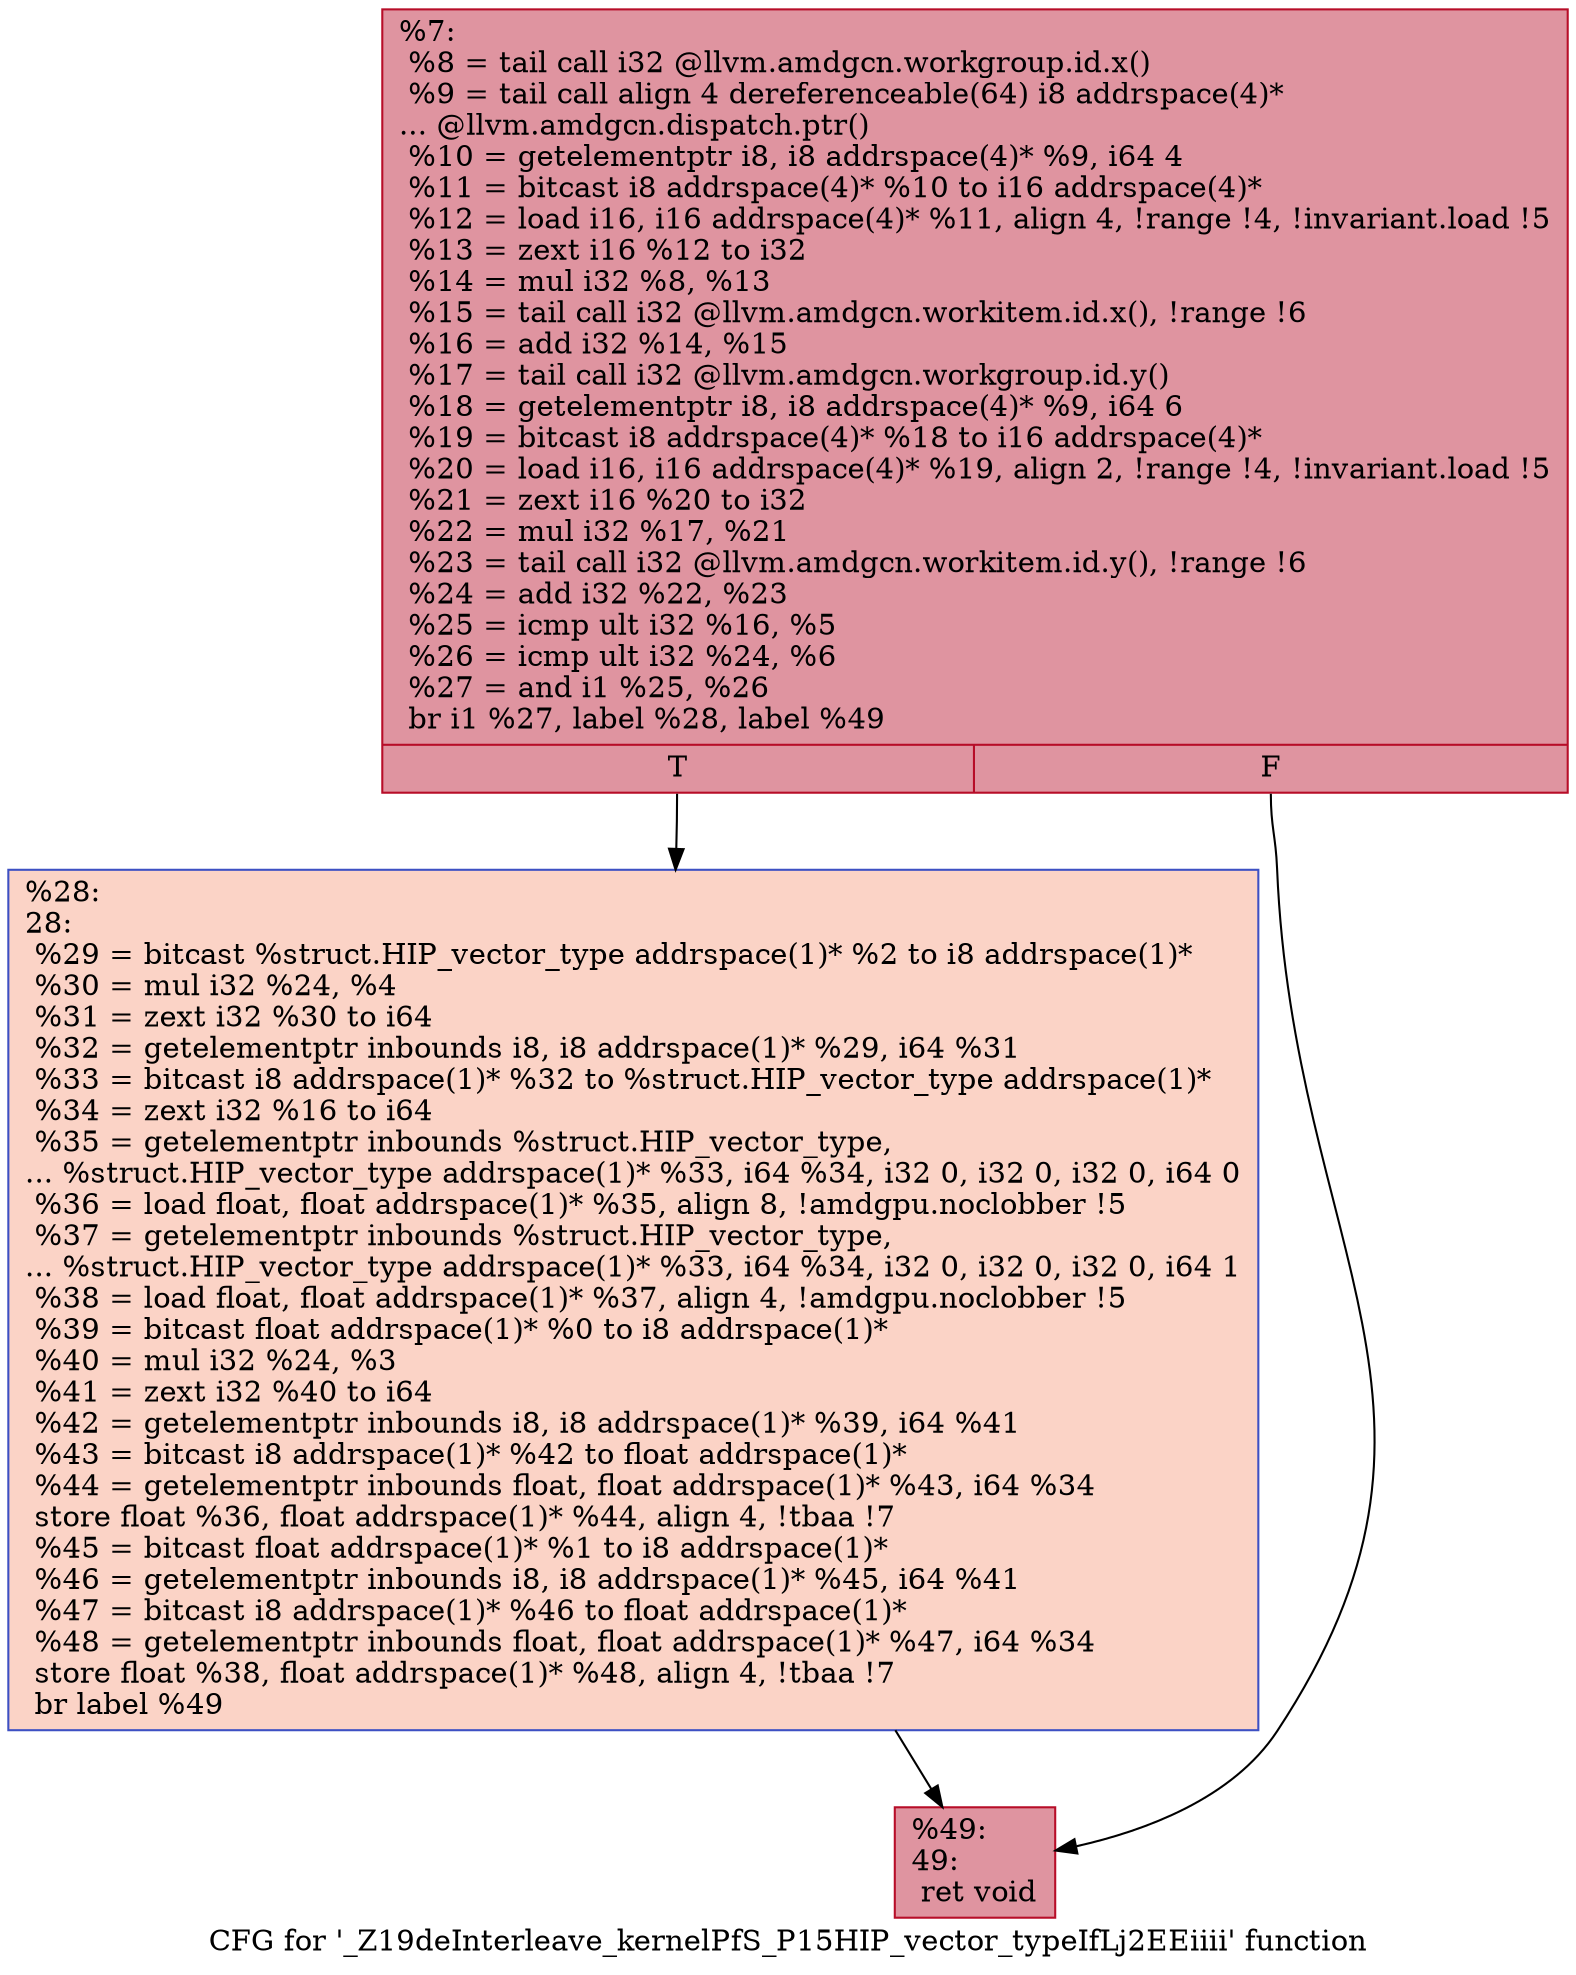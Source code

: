 digraph "CFG for '_Z19deInterleave_kernelPfS_P15HIP_vector_typeIfLj2EEiiii' function" {
	label="CFG for '_Z19deInterleave_kernelPfS_P15HIP_vector_typeIfLj2EEiiii' function";

	Node0x5b681d0 [shape=record,color="#b70d28ff", style=filled, fillcolor="#b70d2870",label="{%7:\l  %8 = tail call i32 @llvm.amdgcn.workgroup.id.x()\l  %9 = tail call align 4 dereferenceable(64) i8 addrspace(4)*\l... @llvm.amdgcn.dispatch.ptr()\l  %10 = getelementptr i8, i8 addrspace(4)* %9, i64 4\l  %11 = bitcast i8 addrspace(4)* %10 to i16 addrspace(4)*\l  %12 = load i16, i16 addrspace(4)* %11, align 4, !range !4, !invariant.load !5\l  %13 = zext i16 %12 to i32\l  %14 = mul i32 %8, %13\l  %15 = tail call i32 @llvm.amdgcn.workitem.id.x(), !range !6\l  %16 = add i32 %14, %15\l  %17 = tail call i32 @llvm.amdgcn.workgroup.id.y()\l  %18 = getelementptr i8, i8 addrspace(4)* %9, i64 6\l  %19 = bitcast i8 addrspace(4)* %18 to i16 addrspace(4)*\l  %20 = load i16, i16 addrspace(4)* %19, align 2, !range !4, !invariant.load !5\l  %21 = zext i16 %20 to i32\l  %22 = mul i32 %17, %21\l  %23 = tail call i32 @llvm.amdgcn.workitem.id.y(), !range !6\l  %24 = add i32 %22, %23\l  %25 = icmp ult i32 %16, %5\l  %26 = icmp ult i32 %24, %6\l  %27 = and i1 %25, %26\l  br i1 %27, label %28, label %49\l|{<s0>T|<s1>F}}"];
	Node0x5b681d0:s0 -> Node0x5b6bb80;
	Node0x5b681d0:s1 -> Node0x5b6bc10;
	Node0x5b6bb80 [shape=record,color="#3d50c3ff", style=filled, fillcolor="#f59c7d70",label="{%28:\l28:                                               \l  %29 = bitcast %struct.HIP_vector_type addrspace(1)* %2 to i8 addrspace(1)*\l  %30 = mul i32 %24, %4\l  %31 = zext i32 %30 to i64\l  %32 = getelementptr inbounds i8, i8 addrspace(1)* %29, i64 %31\l  %33 = bitcast i8 addrspace(1)* %32 to %struct.HIP_vector_type addrspace(1)*\l  %34 = zext i32 %16 to i64\l  %35 = getelementptr inbounds %struct.HIP_vector_type,\l... %struct.HIP_vector_type addrspace(1)* %33, i64 %34, i32 0, i32 0, i32 0, i64 0\l  %36 = load float, float addrspace(1)* %35, align 8, !amdgpu.noclobber !5\l  %37 = getelementptr inbounds %struct.HIP_vector_type,\l... %struct.HIP_vector_type addrspace(1)* %33, i64 %34, i32 0, i32 0, i32 0, i64 1\l  %38 = load float, float addrspace(1)* %37, align 4, !amdgpu.noclobber !5\l  %39 = bitcast float addrspace(1)* %0 to i8 addrspace(1)*\l  %40 = mul i32 %24, %3\l  %41 = zext i32 %40 to i64\l  %42 = getelementptr inbounds i8, i8 addrspace(1)* %39, i64 %41\l  %43 = bitcast i8 addrspace(1)* %42 to float addrspace(1)*\l  %44 = getelementptr inbounds float, float addrspace(1)* %43, i64 %34\l  store float %36, float addrspace(1)* %44, align 4, !tbaa !7\l  %45 = bitcast float addrspace(1)* %1 to i8 addrspace(1)*\l  %46 = getelementptr inbounds i8, i8 addrspace(1)* %45, i64 %41\l  %47 = bitcast i8 addrspace(1)* %46 to float addrspace(1)*\l  %48 = getelementptr inbounds float, float addrspace(1)* %47, i64 %34\l  store float %38, float addrspace(1)* %48, align 4, !tbaa !7\l  br label %49\l}"];
	Node0x5b6bb80 -> Node0x5b6bc10;
	Node0x5b6bc10 [shape=record,color="#b70d28ff", style=filled, fillcolor="#b70d2870",label="{%49:\l49:                                               \l  ret void\l}"];
}
